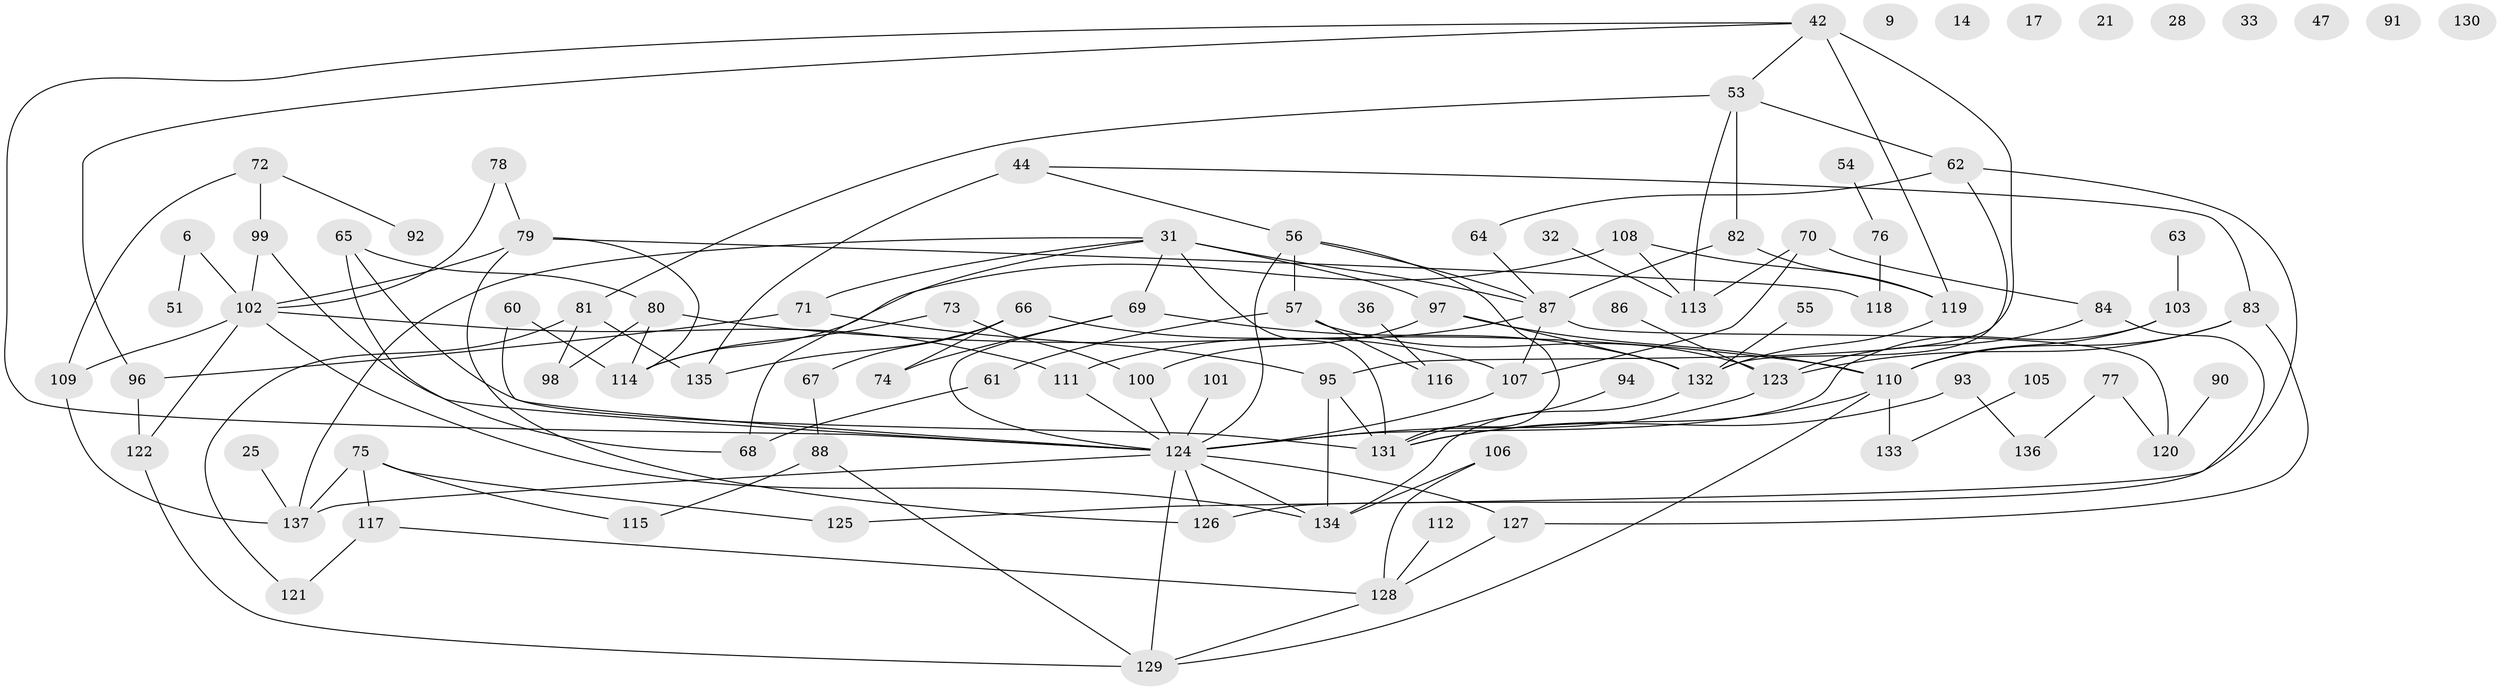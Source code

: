 // original degree distribution, {3: 0.3357664233576642, 1: 0.16058394160583941, 4: 0.145985401459854, 2: 0.17518248175182483, 0: 0.06569343065693431, 5: 0.072992700729927, 6: 0.029197080291970802, 7: 0.014598540145985401}
// Generated by graph-tools (version 1.1) at 2025/43/03/04/25 21:43:19]
// undirected, 95 vertices, 140 edges
graph export_dot {
graph [start="1"]
  node [color=gray90,style=filled];
  6;
  9;
  14;
  17;
  21;
  25;
  28;
  31 [super="+16"];
  32;
  33;
  36;
  42 [super="+24"];
  44 [super="+41"];
  47;
  51;
  53;
  54;
  55;
  56 [super="+3+13+4"];
  57;
  60 [super="+34"];
  61;
  62;
  63;
  64;
  65;
  66 [super="+7"];
  67;
  68;
  69;
  70;
  71;
  72;
  73 [super="+20"];
  74;
  75;
  76;
  77;
  78;
  79 [super="+1"];
  80;
  81;
  82;
  83;
  84;
  86;
  87 [super="+12"];
  88;
  90;
  91;
  92;
  93 [super="+29"];
  94;
  95;
  96;
  97 [super="+50"];
  98;
  99;
  100 [super="+43"];
  101;
  102 [super="+23+59"];
  103 [super="+39+48"];
  105;
  106;
  107 [super="+26+35"];
  108;
  109;
  110 [super="+58+89"];
  111;
  112;
  113 [super="+18"];
  114;
  115;
  116;
  117;
  118;
  119 [super="+27"];
  120;
  121;
  122;
  123 [super="+5"];
  124 [super="+85+19+22+37+38+45"];
  125;
  126 [super="+11"];
  127;
  128;
  129 [super="+46"];
  130;
  131 [super="+15"];
  132 [super="+8"];
  133 [super="+104"];
  134;
  135;
  136;
  137 [super="+52"];
  6 -- 51;
  6 -- 102;
  25 -- 137;
  31 -- 68;
  31 -- 71;
  31 -- 137;
  31 -- 131 [weight=2];
  31 -- 69;
  31 -- 87;
  31 -- 97;
  32 -- 113;
  36 -- 116;
  42 -- 53;
  42 -- 95 [weight=2];
  42 -- 96;
  42 -- 124;
  42 -- 119;
  44 -- 83;
  44 -- 135 [weight=2];
  44 -- 56;
  53 -- 62;
  53 -- 81;
  53 -- 82;
  53 -- 113;
  54 -- 76;
  55 -- 132;
  56 -- 57;
  56 -- 131;
  56 -- 87;
  56 -- 124;
  57 -- 61;
  57 -- 116;
  57 -- 123;
  60 -- 114;
  60 -- 124;
  61 -- 68;
  62 -- 64;
  62 -- 125;
  62 -- 132;
  63 -- 103;
  64 -- 87;
  65 -- 68;
  65 -- 80;
  65 -- 131;
  66 -- 67;
  66 -- 74;
  66 -- 107;
  66 -- 135;
  67 -- 88;
  69 -- 74;
  69 -- 132;
  69 -- 124;
  70 -- 84;
  70 -- 113;
  70 -- 107;
  71 -- 95;
  71 -- 96;
  72 -- 92;
  72 -- 99;
  72 -- 109;
  73 -- 114;
  73 -- 100;
  75 -- 115;
  75 -- 117;
  75 -- 125;
  75 -- 137;
  76 -- 118;
  77 -- 120;
  77 -- 136;
  78 -- 79;
  78 -- 102;
  79 -- 118;
  79 -- 114;
  79 -- 126;
  79 -- 102;
  80 -- 98;
  80 -- 110;
  80 -- 114;
  81 -- 98;
  81 -- 121;
  81 -- 135;
  82 -- 87;
  82 -- 119;
  83 -- 110;
  83 -- 127;
  83 -- 123;
  84 -- 123;
  84 -- 126;
  86 -- 123;
  87 -- 107;
  87 -- 111;
  87 -- 120;
  88 -- 115;
  88 -- 129;
  90 -- 120;
  93 -- 131;
  93 -- 136;
  94 -- 131;
  95 -- 131;
  95 -- 134;
  96 -- 122;
  97 -- 100;
  97 -- 132;
  97 -- 110;
  99 -- 102;
  99 -- 124;
  100 -- 124;
  101 -- 124;
  102 -- 134;
  102 -- 122;
  102 -- 109;
  102 -- 111;
  103 -- 110;
  103 -- 124;
  105 -- 133;
  106 -- 128;
  106 -- 134;
  107 -- 124;
  108 -- 114;
  108 -- 119;
  108 -- 113;
  109 -- 137;
  110 -- 133 [weight=2];
  110 -- 131 [weight=2];
  110 -- 129;
  111 -- 124;
  112 -- 128;
  117 -- 121;
  117 -- 128;
  119 -- 132;
  122 -- 129;
  123 -- 124;
  124 -- 134;
  124 -- 127;
  124 -- 137;
  124 -- 126;
  124 -- 129;
  127 -- 128;
  128 -- 129;
  132 -- 134 [weight=2];
}
